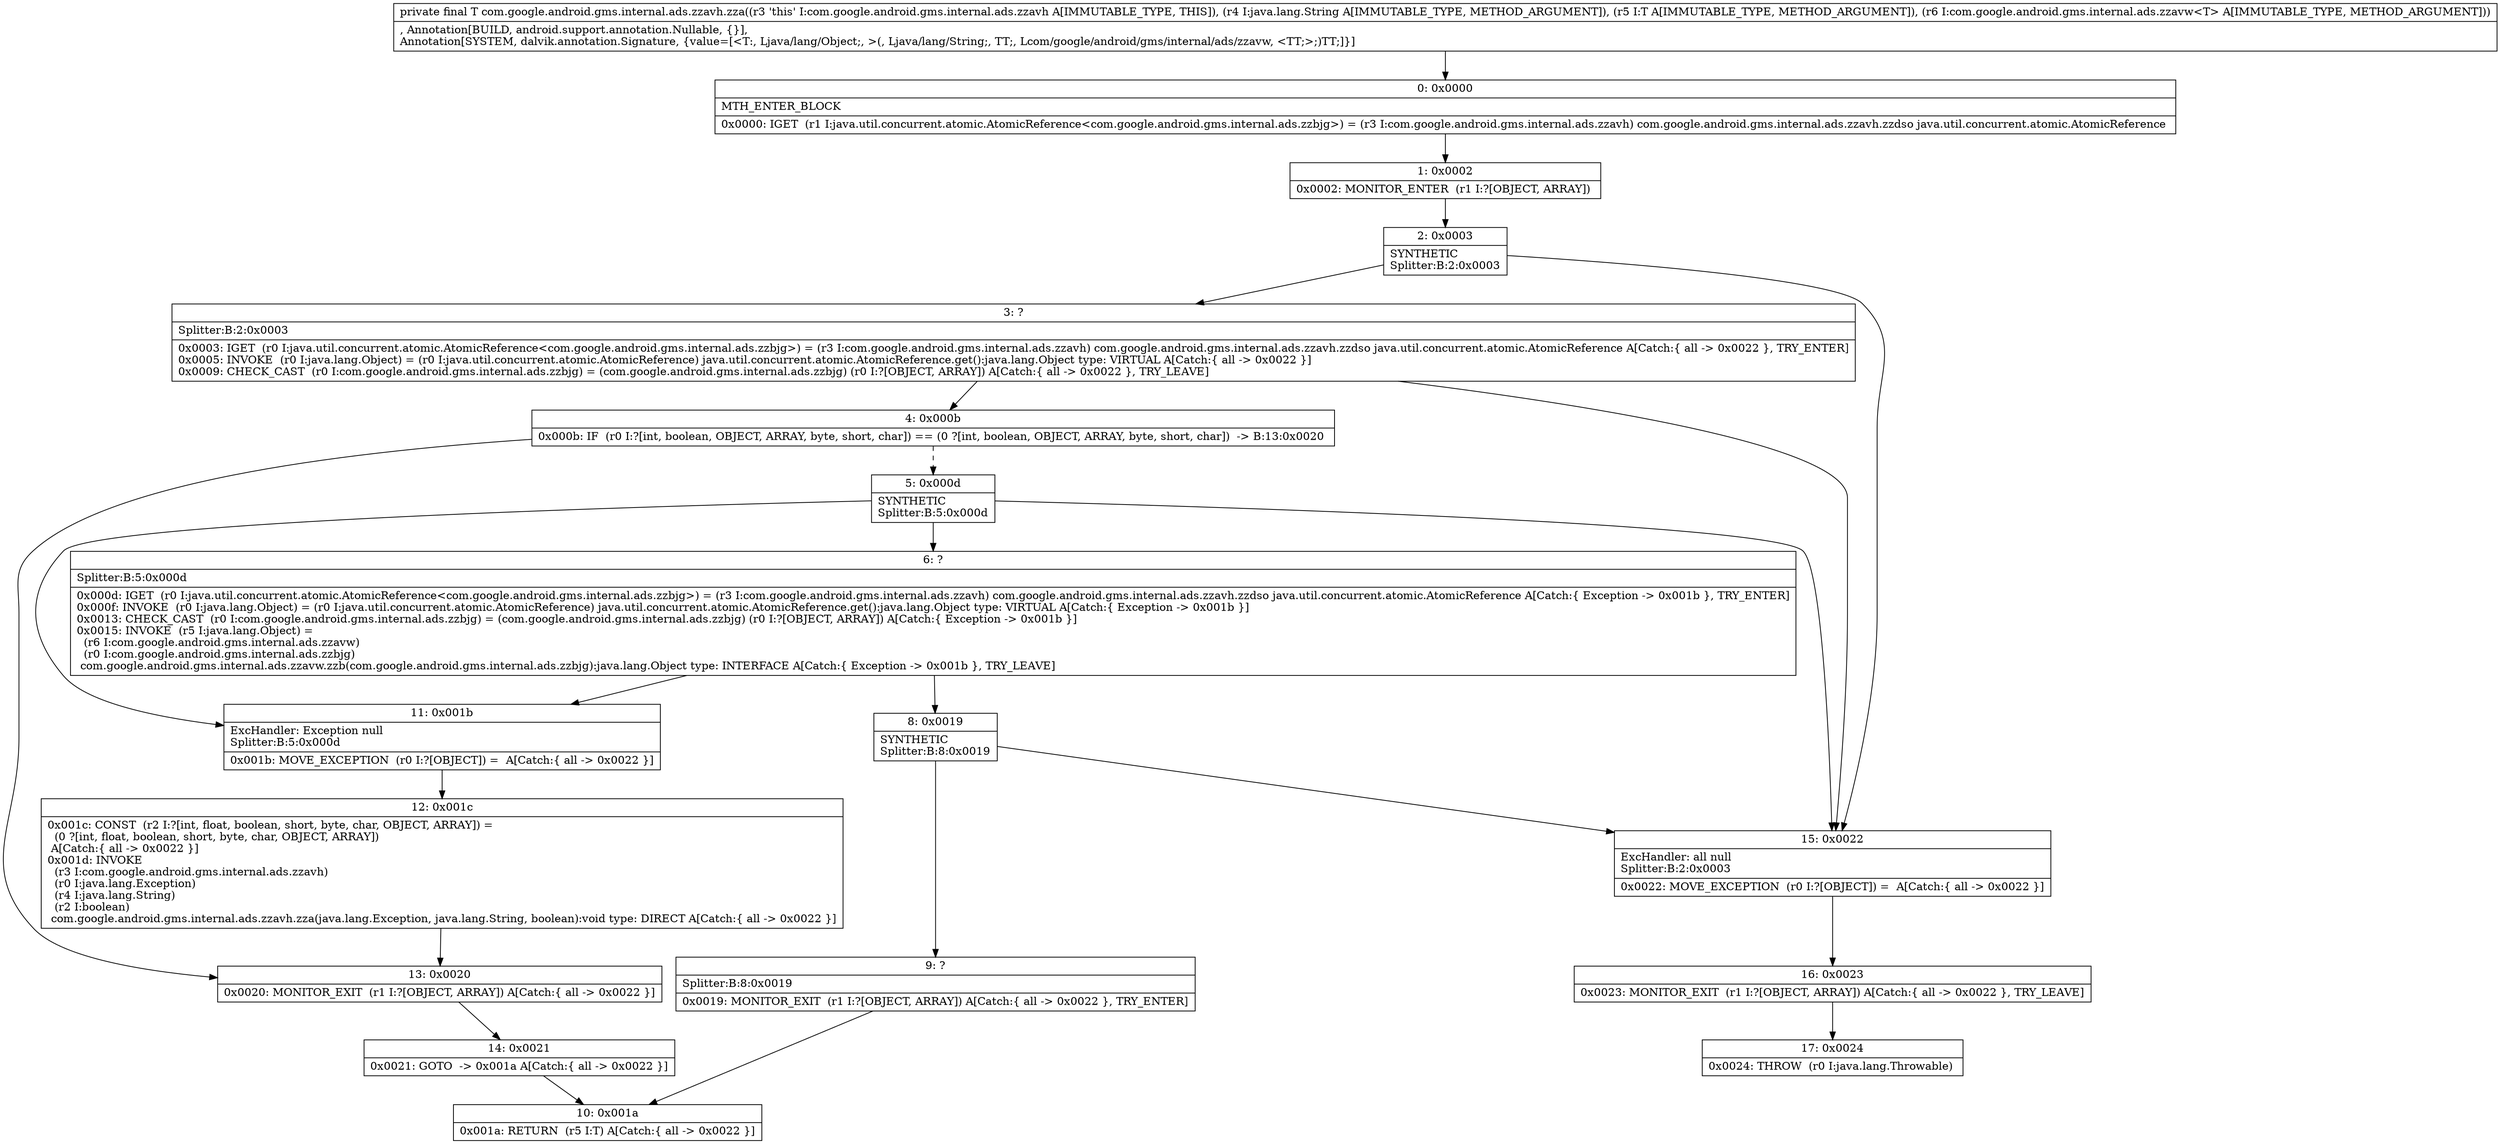 digraph "CFG forcom.google.android.gms.internal.ads.zzavh.zza(Ljava\/lang\/String;Ljava\/lang\/Object;Lcom\/google\/android\/gms\/internal\/ads\/zzavw;)Ljava\/lang\/Object;" {
Node_0 [shape=record,label="{0\:\ 0x0000|MTH_ENTER_BLOCK\l|0x0000: IGET  (r1 I:java.util.concurrent.atomic.AtomicReference\<com.google.android.gms.internal.ads.zzbjg\>) = (r3 I:com.google.android.gms.internal.ads.zzavh) com.google.android.gms.internal.ads.zzavh.zzdso java.util.concurrent.atomic.AtomicReference \l}"];
Node_1 [shape=record,label="{1\:\ 0x0002|0x0002: MONITOR_ENTER  (r1 I:?[OBJECT, ARRAY]) \l}"];
Node_2 [shape=record,label="{2\:\ 0x0003|SYNTHETIC\lSplitter:B:2:0x0003\l}"];
Node_3 [shape=record,label="{3\:\ ?|Splitter:B:2:0x0003\l|0x0003: IGET  (r0 I:java.util.concurrent.atomic.AtomicReference\<com.google.android.gms.internal.ads.zzbjg\>) = (r3 I:com.google.android.gms.internal.ads.zzavh) com.google.android.gms.internal.ads.zzavh.zzdso java.util.concurrent.atomic.AtomicReference A[Catch:\{ all \-\> 0x0022 \}, TRY_ENTER]\l0x0005: INVOKE  (r0 I:java.lang.Object) = (r0 I:java.util.concurrent.atomic.AtomicReference) java.util.concurrent.atomic.AtomicReference.get():java.lang.Object type: VIRTUAL A[Catch:\{ all \-\> 0x0022 \}]\l0x0009: CHECK_CAST  (r0 I:com.google.android.gms.internal.ads.zzbjg) = (com.google.android.gms.internal.ads.zzbjg) (r0 I:?[OBJECT, ARRAY]) A[Catch:\{ all \-\> 0x0022 \}, TRY_LEAVE]\l}"];
Node_4 [shape=record,label="{4\:\ 0x000b|0x000b: IF  (r0 I:?[int, boolean, OBJECT, ARRAY, byte, short, char]) == (0 ?[int, boolean, OBJECT, ARRAY, byte, short, char])  \-\> B:13:0x0020 \l}"];
Node_5 [shape=record,label="{5\:\ 0x000d|SYNTHETIC\lSplitter:B:5:0x000d\l}"];
Node_6 [shape=record,label="{6\:\ ?|Splitter:B:5:0x000d\l|0x000d: IGET  (r0 I:java.util.concurrent.atomic.AtomicReference\<com.google.android.gms.internal.ads.zzbjg\>) = (r3 I:com.google.android.gms.internal.ads.zzavh) com.google.android.gms.internal.ads.zzavh.zzdso java.util.concurrent.atomic.AtomicReference A[Catch:\{ Exception \-\> 0x001b \}, TRY_ENTER]\l0x000f: INVOKE  (r0 I:java.lang.Object) = (r0 I:java.util.concurrent.atomic.AtomicReference) java.util.concurrent.atomic.AtomicReference.get():java.lang.Object type: VIRTUAL A[Catch:\{ Exception \-\> 0x001b \}]\l0x0013: CHECK_CAST  (r0 I:com.google.android.gms.internal.ads.zzbjg) = (com.google.android.gms.internal.ads.zzbjg) (r0 I:?[OBJECT, ARRAY]) A[Catch:\{ Exception \-\> 0x001b \}]\l0x0015: INVOKE  (r5 I:java.lang.Object) = \l  (r6 I:com.google.android.gms.internal.ads.zzavw)\l  (r0 I:com.google.android.gms.internal.ads.zzbjg)\l com.google.android.gms.internal.ads.zzavw.zzb(com.google.android.gms.internal.ads.zzbjg):java.lang.Object type: INTERFACE A[Catch:\{ Exception \-\> 0x001b \}, TRY_LEAVE]\l}"];
Node_8 [shape=record,label="{8\:\ 0x0019|SYNTHETIC\lSplitter:B:8:0x0019\l}"];
Node_9 [shape=record,label="{9\:\ ?|Splitter:B:8:0x0019\l|0x0019: MONITOR_EXIT  (r1 I:?[OBJECT, ARRAY]) A[Catch:\{ all \-\> 0x0022 \}, TRY_ENTER]\l}"];
Node_10 [shape=record,label="{10\:\ 0x001a|0x001a: RETURN  (r5 I:T) A[Catch:\{ all \-\> 0x0022 \}]\l}"];
Node_11 [shape=record,label="{11\:\ 0x001b|ExcHandler: Exception null\lSplitter:B:5:0x000d\l|0x001b: MOVE_EXCEPTION  (r0 I:?[OBJECT]) =  A[Catch:\{ all \-\> 0x0022 \}]\l}"];
Node_12 [shape=record,label="{12\:\ 0x001c|0x001c: CONST  (r2 I:?[int, float, boolean, short, byte, char, OBJECT, ARRAY]) = \l  (0 ?[int, float, boolean, short, byte, char, OBJECT, ARRAY])\l A[Catch:\{ all \-\> 0x0022 \}]\l0x001d: INVOKE  \l  (r3 I:com.google.android.gms.internal.ads.zzavh)\l  (r0 I:java.lang.Exception)\l  (r4 I:java.lang.String)\l  (r2 I:boolean)\l com.google.android.gms.internal.ads.zzavh.zza(java.lang.Exception, java.lang.String, boolean):void type: DIRECT A[Catch:\{ all \-\> 0x0022 \}]\l}"];
Node_13 [shape=record,label="{13\:\ 0x0020|0x0020: MONITOR_EXIT  (r1 I:?[OBJECT, ARRAY]) A[Catch:\{ all \-\> 0x0022 \}]\l}"];
Node_14 [shape=record,label="{14\:\ 0x0021|0x0021: GOTO  \-\> 0x001a A[Catch:\{ all \-\> 0x0022 \}]\l}"];
Node_15 [shape=record,label="{15\:\ 0x0022|ExcHandler: all null\lSplitter:B:2:0x0003\l|0x0022: MOVE_EXCEPTION  (r0 I:?[OBJECT]) =  A[Catch:\{ all \-\> 0x0022 \}]\l}"];
Node_16 [shape=record,label="{16\:\ 0x0023|0x0023: MONITOR_EXIT  (r1 I:?[OBJECT, ARRAY]) A[Catch:\{ all \-\> 0x0022 \}, TRY_LEAVE]\l}"];
Node_17 [shape=record,label="{17\:\ 0x0024|0x0024: THROW  (r0 I:java.lang.Throwable) \l}"];
MethodNode[shape=record,label="{private final T com.google.android.gms.internal.ads.zzavh.zza((r3 'this' I:com.google.android.gms.internal.ads.zzavh A[IMMUTABLE_TYPE, THIS]), (r4 I:java.lang.String A[IMMUTABLE_TYPE, METHOD_ARGUMENT]), (r5 I:T A[IMMUTABLE_TYPE, METHOD_ARGUMENT]), (r6 I:com.google.android.gms.internal.ads.zzavw\<T\> A[IMMUTABLE_TYPE, METHOD_ARGUMENT]))  | , Annotation[BUILD, android.support.annotation.Nullable, \{\}], \lAnnotation[SYSTEM, dalvik.annotation.Signature, \{value=[\<T:, Ljava\/lang\/Object;, \>(, Ljava\/lang\/String;, TT;, Lcom\/google\/android\/gms\/internal\/ads\/zzavw, \<TT;\>;)TT;]\}]\l}"];
MethodNode -> Node_0;
Node_0 -> Node_1;
Node_1 -> Node_2;
Node_2 -> Node_3;
Node_2 -> Node_15;
Node_3 -> Node_4;
Node_3 -> Node_15;
Node_4 -> Node_5[style=dashed];
Node_4 -> Node_13;
Node_5 -> Node_6;
Node_5 -> Node_11;
Node_5 -> Node_15;
Node_6 -> Node_11;
Node_6 -> Node_8;
Node_8 -> Node_9;
Node_8 -> Node_15;
Node_9 -> Node_10;
Node_11 -> Node_12;
Node_12 -> Node_13;
Node_13 -> Node_14;
Node_14 -> Node_10;
Node_15 -> Node_16;
Node_16 -> Node_17;
}

